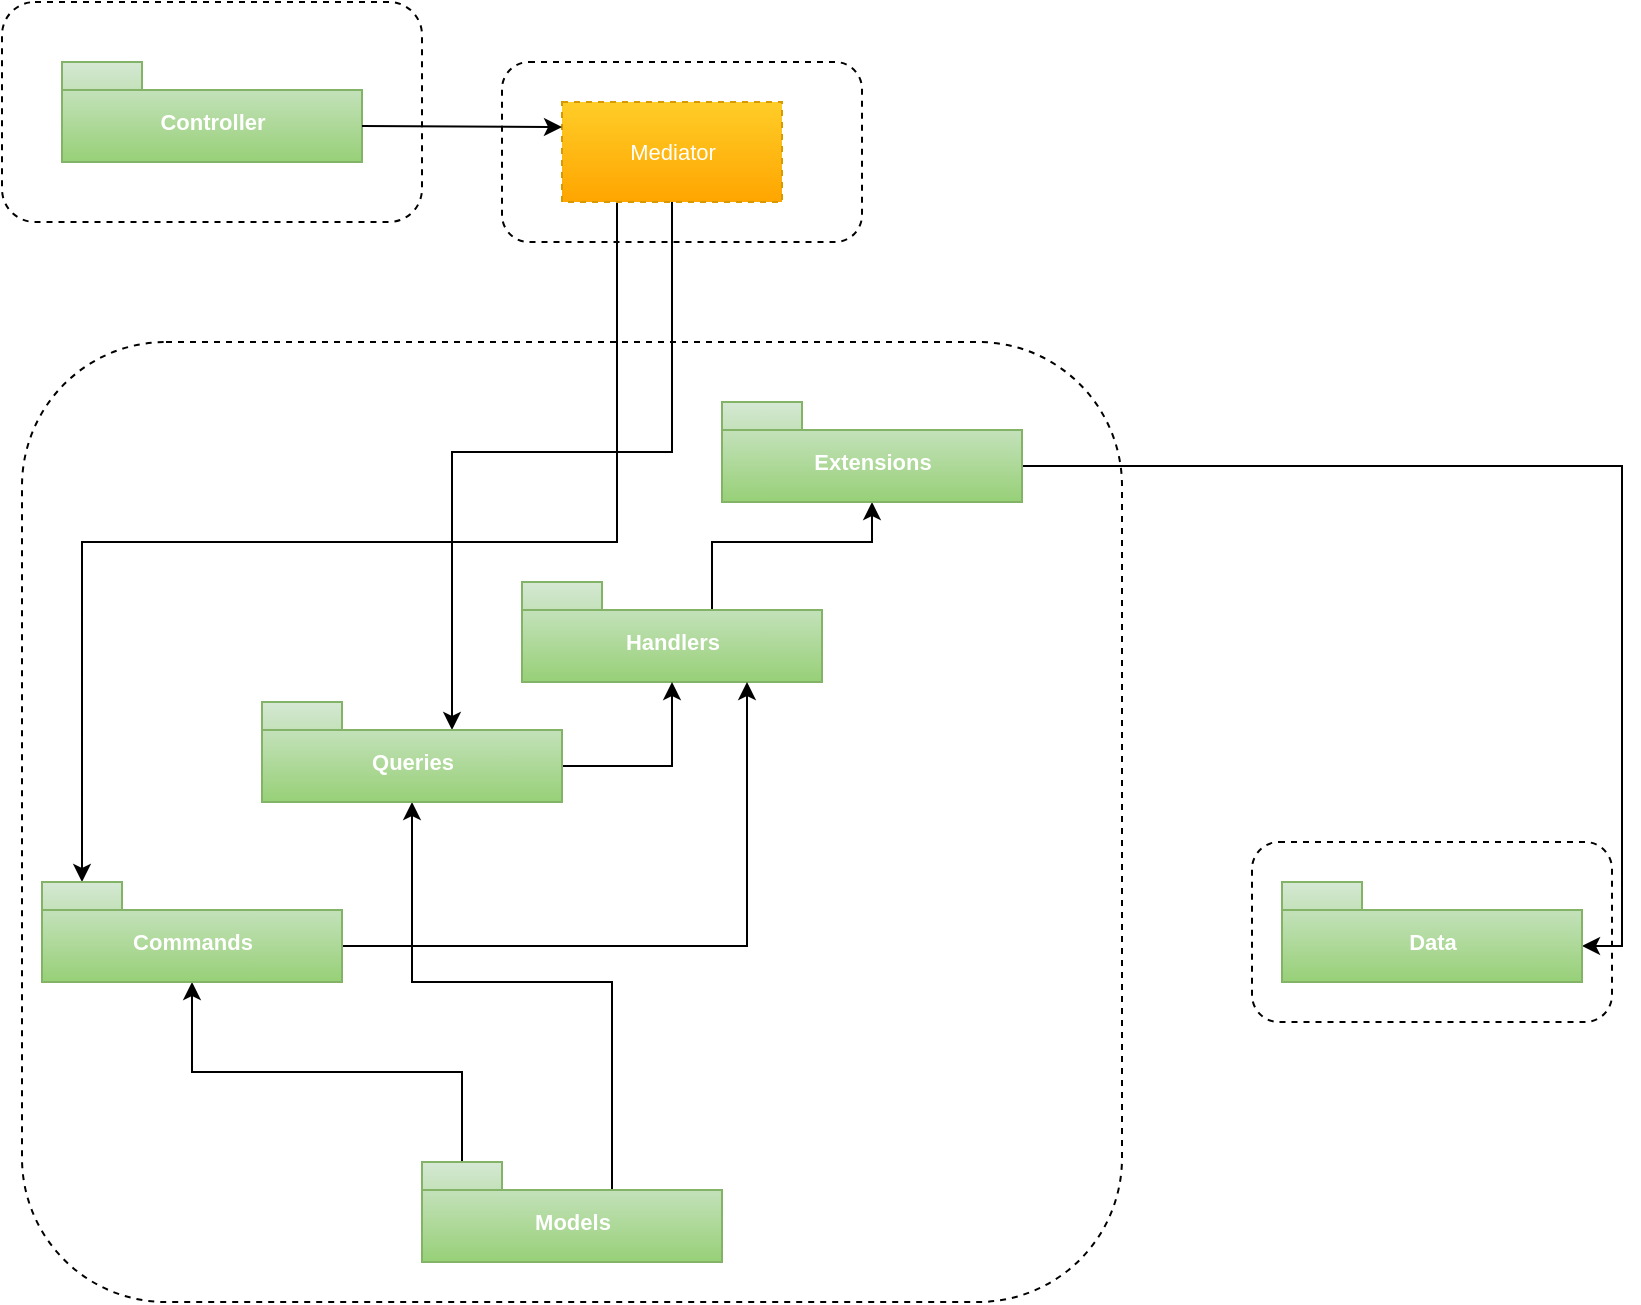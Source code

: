 <mxfile version="20.2.7" type="device"><diagram id="nM4XBdPZ3ik4Fj9_jZgk" name="Page-1"><mxGraphModel dx="1422" dy="786" grid="1" gridSize="10" guides="1" tooltips="1" connect="1" arrows="1" fold="1" page="1" pageScale="1" pageWidth="850" pageHeight="1100" math="0" shadow="0"><root><mxCell id="0"/><mxCell id="1" parent="0"/><mxCell id="R0gdzKeYrBJPvOB-VDmN-128" value="" style="rounded=1;whiteSpace=wrap;html=1;dashed=1;fontSize=11;fontColor=#FFFFFF;fillColor=none;" vertex="1" parent="1"><mxGeometry x="635" y="420" width="180" height="90" as="geometry"/></mxCell><mxCell id="R0gdzKeYrBJPvOB-VDmN-119" value="" style="rounded=1;whiteSpace=wrap;html=1;dashed=1;fontSize=11;fontColor=#FFFFFF;fillColor=none;" vertex="1" parent="1"><mxGeometry x="10" width="210" height="110" as="geometry"/></mxCell><mxCell id="R0gdzKeYrBJPvOB-VDmN-126" value="" style="rounded=1;whiteSpace=wrap;html=1;dashed=1;fontSize=11;fontColor=#FFFFFF;fillColor=none;" vertex="1" parent="1"><mxGeometry x="260" y="30" width="180" height="90" as="geometry"/></mxCell><mxCell id="R0gdzKeYrBJPvOB-VDmN-82" value="&lt;font color=&quot;#ffffff&quot;&gt;Controller&lt;/font&gt;" style="shape=folder;fontStyle=1;spacingTop=10;tabWidth=40;tabHeight=14;tabPosition=left;html=1;fontSize=11;fillColor=#d5e8d4;gradientColor=#97d077;strokeColor=#82b366;" vertex="1" parent="1"><mxGeometry x="40" y="30" width="150" height="50" as="geometry"/></mxCell><mxCell id="R0gdzKeYrBJPvOB-VDmN-108" style="edgeStyle=orthogonalEdgeStyle;rounded=0;orthogonalLoop=1;jettySize=auto;html=1;exitX=0;exitY=0;exitDx=95;exitDy=14;exitPerimeter=0;entryX=0.5;entryY=1;entryDx=0;entryDy=0;entryPerimeter=0;fontSize=11;fontColor=#FFFFFF;" edge="1" parent="1" source="R0gdzKeYrBJPvOB-VDmN-84" target="R0gdzKeYrBJPvOB-VDmN-95"><mxGeometry relative="1" as="geometry"/></mxCell><mxCell id="R0gdzKeYrBJPvOB-VDmN-117" style="edgeStyle=orthogonalEdgeStyle;rounded=0;orthogonalLoop=1;jettySize=auto;html=1;exitX=0;exitY=0;exitDx=20;exitDy=0;exitPerimeter=0;fontSize=11;fontColor=#FFFFFF;" edge="1" parent="1" source="R0gdzKeYrBJPvOB-VDmN-84" target="R0gdzKeYrBJPvOB-VDmN-94"><mxGeometry relative="1" as="geometry"/></mxCell><mxCell id="R0gdzKeYrBJPvOB-VDmN-84" value="&lt;font color=&quot;#ffffff&quot;&gt;Models&lt;/font&gt;" style="shape=folder;fontStyle=1;spacingTop=10;tabWidth=40;tabHeight=14;tabPosition=left;html=1;fontSize=11;fillColor=#d5e8d4;gradientColor=#97d077;strokeColor=#82b366;" vertex="1" parent="1"><mxGeometry x="220" y="580" width="150" height="50" as="geometry"/></mxCell><mxCell id="R0gdzKeYrBJPvOB-VDmN-124" style="edgeStyle=orthogonalEdgeStyle;rounded=0;orthogonalLoop=1;jettySize=auto;html=1;exitX=0.25;exitY=1;exitDx=0;exitDy=0;entryX=0;entryY=0;entryDx=20;entryDy=0;entryPerimeter=0;fontSize=11;fontColor=#FFFFFF;" edge="1" parent="1" source="R0gdzKeYrBJPvOB-VDmN-85" target="R0gdzKeYrBJPvOB-VDmN-94"><mxGeometry relative="1" as="geometry"/></mxCell><mxCell id="R0gdzKeYrBJPvOB-VDmN-125" style="edgeStyle=orthogonalEdgeStyle;rounded=0;orthogonalLoop=1;jettySize=auto;html=1;exitX=0.5;exitY=1;exitDx=0;exitDy=0;entryX=0;entryY=0;entryDx=95;entryDy=14;entryPerimeter=0;fontSize=11;fontColor=#FFFFFF;" edge="1" parent="1" source="R0gdzKeYrBJPvOB-VDmN-85" target="R0gdzKeYrBJPvOB-VDmN-95"><mxGeometry relative="1" as="geometry"/></mxCell><mxCell id="R0gdzKeYrBJPvOB-VDmN-85" value="&lt;font color=&quot;#ffffff&quot;&gt;Mediator&lt;/font&gt;" style="html=1;fontSize=11;fillColor=#ffcd28;gradientColor=#ffa500;strokeColor=#d79b00;dashed=1;" vertex="1" parent="1"><mxGeometry x="290" y="50" width="110" height="50" as="geometry"/></mxCell><mxCell id="R0gdzKeYrBJPvOB-VDmN-91" value="" style="endArrow=classic;html=1;rounded=0;fontSize=11;fontColor=#FFFFFF;entryX=0;entryY=0.25;entryDx=0;entryDy=0;exitX=0;exitY=0;exitDx=150;exitDy=32;exitPerimeter=0;" edge="1" parent="1" source="R0gdzKeYrBJPvOB-VDmN-82" target="R0gdzKeYrBJPvOB-VDmN-85"><mxGeometry width="50" height="50" relative="1" as="geometry"><mxPoint x="480" y="350" as="sourcePoint"/><mxPoint x="530" y="300" as="targetPoint"/></mxGeometry></mxCell><mxCell id="R0gdzKeYrBJPvOB-VDmN-110" style="edgeStyle=orthogonalEdgeStyle;rounded=0;orthogonalLoop=1;jettySize=auto;html=1;exitX=0;exitY=0;exitDx=95;exitDy=14;exitPerimeter=0;entryX=0.5;entryY=1;entryDx=0;entryDy=0;entryPerimeter=0;fontSize=11;fontColor=#FFFFFF;" edge="1" parent="1" source="R0gdzKeYrBJPvOB-VDmN-93" target="R0gdzKeYrBJPvOB-VDmN-98"><mxGeometry relative="1" as="geometry"/></mxCell><mxCell id="R0gdzKeYrBJPvOB-VDmN-93" value="&lt;font color=&quot;#ffffff&quot;&gt;Handlers&lt;/font&gt;" style="shape=folder;fontStyle=1;spacingTop=10;tabWidth=40;tabHeight=14;tabPosition=left;html=1;fontSize=11;fillColor=#d5e8d4;gradientColor=#97d077;strokeColor=#82b366;" vertex="1" parent="1"><mxGeometry x="270" y="290" width="150" height="50" as="geometry"/></mxCell><mxCell id="R0gdzKeYrBJPvOB-VDmN-132" style="edgeStyle=orthogonalEdgeStyle;rounded=0;orthogonalLoop=1;jettySize=auto;html=1;exitX=0;exitY=0;exitDx=150;exitDy=32;exitPerimeter=0;entryX=0.75;entryY=1;entryDx=0;entryDy=0;entryPerimeter=0;fontSize=11;fontColor=#FFFFFF;" edge="1" parent="1" source="R0gdzKeYrBJPvOB-VDmN-94" target="R0gdzKeYrBJPvOB-VDmN-93"><mxGeometry relative="1" as="geometry"/></mxCell><mxCell id="R0gdzKeYrBJPvOB-VDmN-94" value="&lt;font color=&quot;#ffffff&quot;&gt;Commands&lt;/font&gt;" style="shape=folder;fontStyle=1;spacingTop=10;tabWidth=40;tabHeight=14;tabPosition=left;html=1;fontSize=11;fillColor=#d5e8d4;gradientColor=#97d077;strokeColor=#82b366;" vertex="1" parent="1"><mxGeometry x="30" y="440" width="150" height="50" as="geometry"/></mxCell><mxCell id="R0gdzKeYrBJPvOB-VDmN-104" style="edgeStyle=orthogonalEdgeStyle;rounded=0;orthogonalLoop=1;jettySize=auto;html=1;exitX=0;exitY=0;exitDx=150;exitDy=32;exitPerimeter=0;entryX=0.5;entryY=1;entryDx=0;entryDy=0;entryPerimeter=0;fontSize=11;fontColor=#FFFFFF;" edge="1" parent="1" source="R0gdzKeYrBJPvOB-VDmN-95" target="R0gdzKeYrBJPvOB-VDmN-93"><mxGeometry relative="1" as="geometry"/></mxCell><mxCell id="R0gdzKeYrBJPvOB-VDmN-118" style="edgeStyle=orthogonalEdgeStyle;rounded=0;orthogonalLoop=1;jettySize=auto;html=1;exitX=0;exitY=0;exitDx=150;exitDy=32;exitPerimeter=0;entryX=0;entryY=0;entryDx=150;entryDy=32;entryPerimeter=0;fontSize=11;fontColor=#FFFFFF;" edge="1" parent="1" source="R0gdzKeYrBJPvOB-VDmN-98" target="R0gdzKeYrBJPvOB-VDmN-115"><mxGeometry relative="1" as="geometry"/></mxCell><mxCell id="R0gdzKeYrBJPvOB-VDmN-98" value="&lt;font color=&quot;#ffffff&quot;&gt;Extensions&lt;/font&gt;" style="shape=folder;fontStyle=1;spacingTop=10;tabWidth=40;tabHeight=14;tabPosition=left;html=1;fontSize=11;fillColor=#d5e8d4;gradientColor=#97d077;strokeColor=#82b366;" vertex="1" parent="1"><mxGeometry x="370" y="200" width="150" height="50" as="geometry"/></mxCell><mxCell id="R0gdzKeYrBJPvOB-VDmN-115" value="&lt;font color=&quot;#ffffff&quot;&gt;Data&lt;/font&gt;" style="shape=folder;fontStyle=1;spacingTop=10;tabWidth=40;tabHeight=14;tabPosition=left;html=1;fontSize=11;fillColor=#d5e8d4;gradientColor=#97d077;strokeColor=#82b366;" vertex="1" parent="1"><mxGeometry x="650" y="440" width="150" height="50" as="geometry"/></mxCell><mxCell id="R0gdzKeYrBJPvOB-VDmN-95" value="&lt;font color=&quot;#ffffff&quot;&gt;Queries&lt;/font&gt;" style="shape=folder;fontStyle=1;spacingTop=10;tabWidth=40;tabHeight=14;tabPosition=left;html=1;fontSize=11;fillColor=#d5e8d4;gradientColor=#97d077;strokeColor=#82b366;" vertex="1" parent="1"><mxGeometry x="140" y="350" width="150" height="50" as="geometry"/></mxCell><mxCell id="R0gdzKeYrBJPvOB-VDmN-129" value="Text" style="text;html=1;align=center;verticalAlign=middle;resizable=0;points=[];autosize=1;strokeColor=none;fillColor=none;fontSize=11;fontColor=#FFFFFF;" vertex="1" parent="1"><mxGeometry x="700" y="560" width="40" height="20" as="geometry"/></mxCell><mxCell id="R0gdzKeYrBJPvOB-VDmN-133" value="" style="rounded=1;whiteSpace=wrap;html=1;dashed=1;fontSize=11;fontColor=#FFFFFF;fillColor=none;" vertex="1" parent="1"><mxGeometry x="20" y="170" width="550" height="480" as="geometry"/></mxCell></root></mxGraphModel></diagram></mxfile>